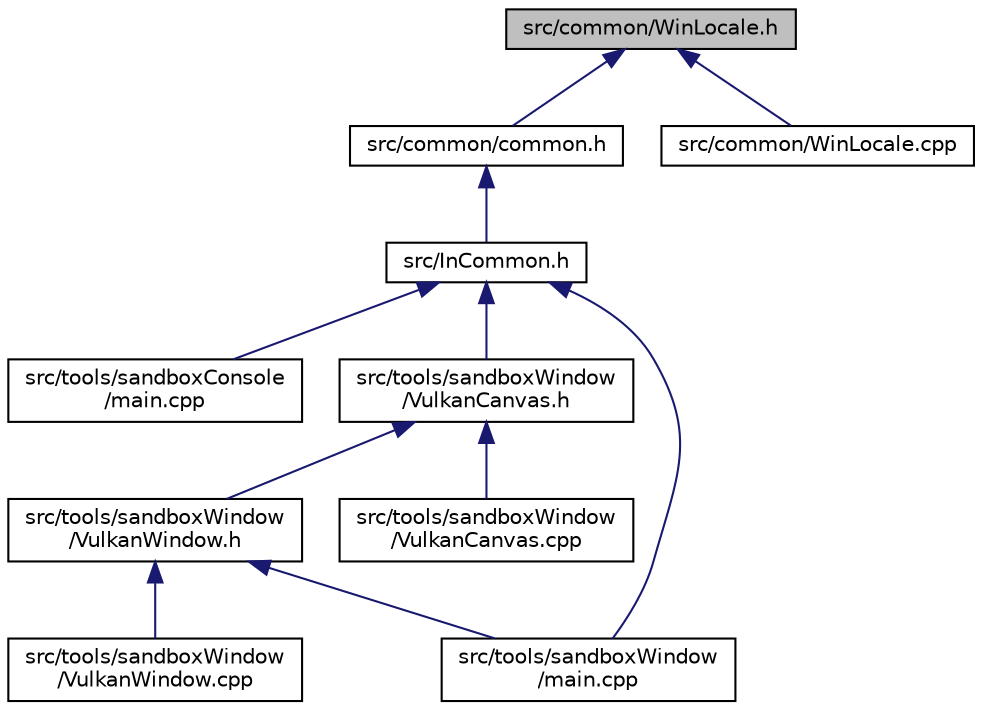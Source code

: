 digraph "src/common/WinLocale.h"
{
 // LATEX_PDF_SIZE
  edge [fontname="Helvetica",fontsize="10",labelfontname="Helvetica",labelfontsize="10"];
  node [fontname="Helvetica",fontsize="10",shape=record];
  Node1 [label="src/common/WinLocale.h",height=0.2,width=0.4,color="black", fillcolor="grey75", style="filled", fontcolor="black",tooltip=" "];
  Node1 -> Node2 [dir="back",color="midnightblue",fontsize="10",style="solid"];
  Node2 [label="src/common/common.h",height=0.2,width=0.4,color="black", fillcolor="white", style="filled",URL="$common_8h.html",tooltip=" "];
  Node2 -> Node3 [dir="back",color="midnightblue",fontsize="10",style="solid"];
  Node3 [label="src/InCommon.h",height=0.2,width=0.4,color="black", fillcolor="white", style="filled",URL="$_in_common_8h.html",tooltip=" "];
  Node3 -> Node4 [dir="back",color="midnightblue",fontsize="10",style="solid"];
  Node4 [label="src/tools/sandboxConsole\l/main.cpp",height=0.2,width=0.4,color="black", fillcolor="white", style="filled",URL="$sandbox_console_2main_8cpp.html",tooltip=" "];
  Node3 -> Node5 [dir="back",color="midnightblue",fontsize="10",style="solid"];
  Node5 [label="src/tools/sandboxWindow\l/VulkanCanvas.h",height=0.2,width=0.4,color="black", fillcolor="white", style="filled",URL="$_vulkan_canvas_8h.html",tooltip=" "];
  Node5 -> Node6 [dir="back",color="midnightblue",fontsize="10",style="solid"];
  Node6 [label="src/tools/sandboxWindow\l/VulkanWindow.h",height=0.2,width=0.4,color="black", fillcolor="white", style="filled",URL="$_vulkan_window_8h.html",tooltip=" "];
  Node6 -> Node7 [dir="back",color="midnightblue",fontsize="10",style="solid"];
  Node7 [label="src/tools/sandboxWindow\l/main.cpp",height=0.2,width=0.4,color="black", fillcolor="white", style="filled",URL="$sandbox_window_2main_8cpp.html",tooltip=" "];
  Node6 -> Node8 [dir="back",color="midnightblue",fontsize="10",style="solid"];
  Node8 [label="src/tools/sandboxWindow\l/VulkanWindow.cpp",height=0.2,width=0.4,color="black", fillcolor="white", style="filled",URL="$_vulkan_window_8cpp.html",tooltip=" "];
  Node5 -> Node9 [dir="back",color="midnightblue",fontsize="10",style="solid"];
  Node9 [label="src/tools/sandboxWindow\l/VulkanCanvas.cpp",height=0.2,width=0.4,color="black", fillcolor="white", style="filled",URL="$_vulkan_canvas_8cpp.html",tooltip=" "];
  Node3 -> Node7 [dir="back",color="midnightblue",fontsize="10",style="solid"];
  Node1 -> Node10 [dir="back",color="midnightblue",fontsize="10",style="solid"];
  Node10 [label="src/common/WinLocale.cpp",height=0.2,width=0.4,color="black", fillcolor="white", style="filled",URL="$_win_locale_8cpp.html",tooltip=" "];
}
